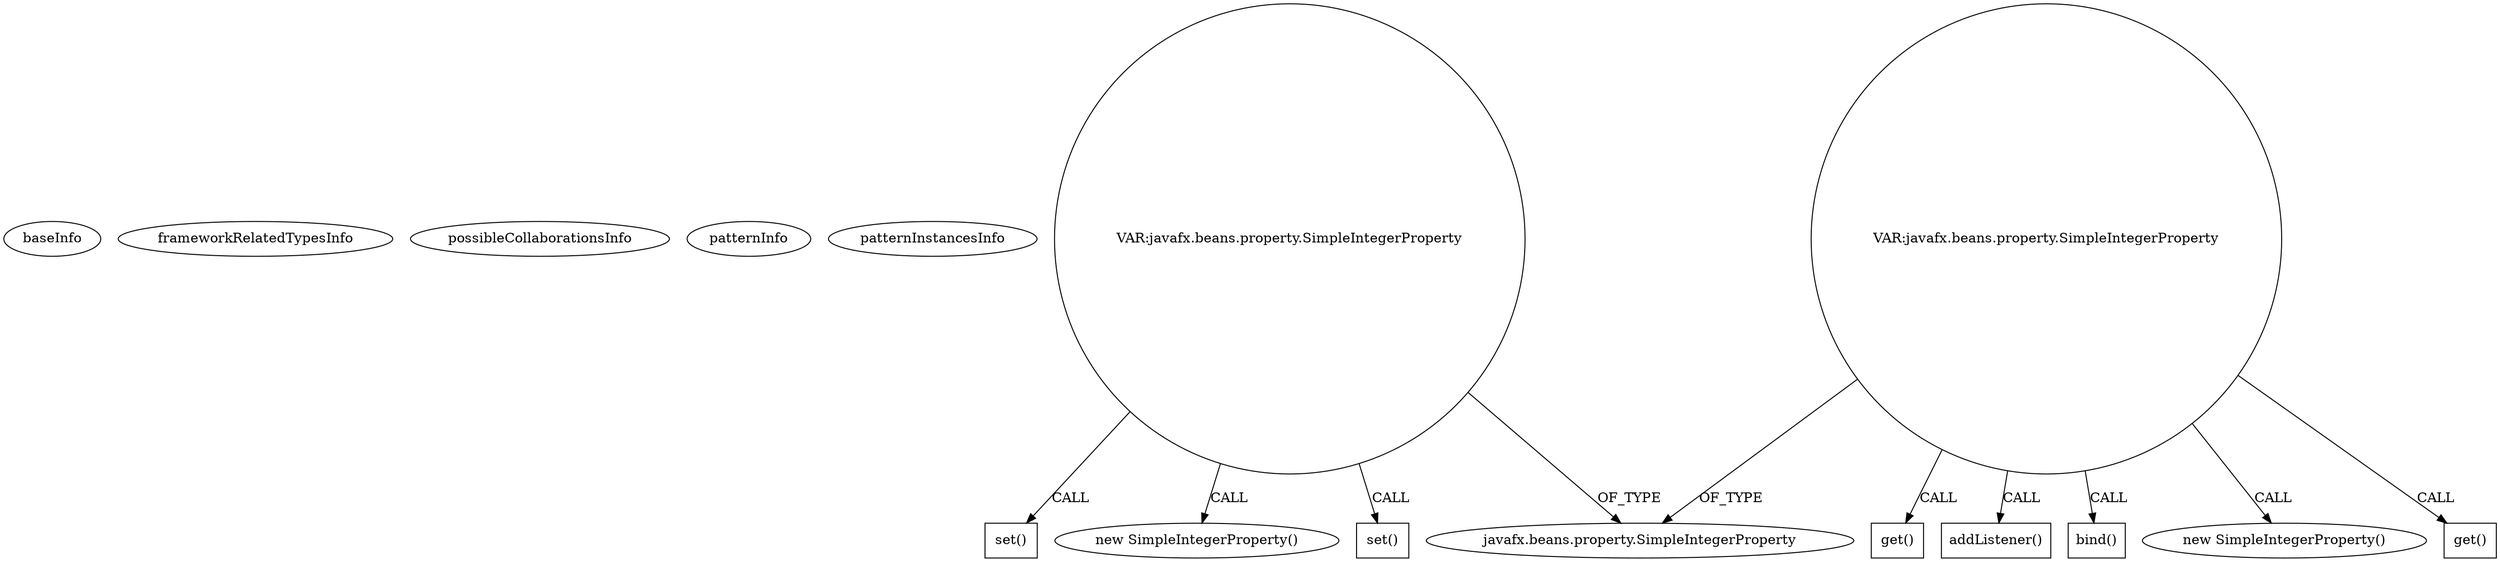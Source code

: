 digraph {
baseInfo[graphId=2901,category="pattern",isAnonymous=false,possibleRelation=false]
frameworkRelatedTypesInfo[]
possibleCollaborationsInfo[]
patternInfo[frequency=2.0,patternRootClient=null]
patternInstancesInfo[0="tomoTaka01-EffectSample~/tomoTaka01-EffectSample/EffectSample-master/src/effectsample/BindDemo.java~void start(javafx.stage.Stage)~4565",1="tomoTaka01-EffectSample~/tomoTaka01-EffectSample/EffectSample-master/src/effectsample/BindDemo.java~BindDemo~4564"]
18[label="javafx.beans.property.SimpleIntegerProperty",vertexType="FRAMEWORK_CLASS_TYPE",isFrameworkType=false]
17[label="VAR:javafx.beans.property.SimpleIntegerProperty",vertexType="VARIABLE_EXPRESION",isFrameworkType=false,shape=circle]
35[label="set()",vertexType="INSIDE_CALL",isFrameworkType=false,shape=box]
33[label="set()",vertexType="INSIDE_CALL",isFrameworkType=false,shape=box]
20[label="VAR:javafx.beans.property.SimpleIntegerProperty",vertexType="VARIABLE_EXPRESION",isFrameworkType=false,shape=circle]
23[label="bind()",vertexType="INSIDE_CALL",isFrameworkType=false,shape=box]
19[label="new SimpleIntegerProperty()",vertexType="CONSTRUCTOR_CALL",isFrameworkType=false]
16[label="new SimpleIntegerProperty()",vertexType="CONSTRUCTOR_CALL",isFrameworkType=false]
31[label="get()",vertexType="INSIDE_CALL",isFrameworkType=false,shape=box]
37[label="get()",vertexType="INSIDE_CALL",isFrameworkType=false,shape=box]
25[label="addListener()",vertexType="INSIDE_CALL",isFrameworkType=false,shape=box]
17->18[label="OF_TYPE"]
20->25[label="CALL"]
20->23[label="CALL"]
17->33[label="CALL"]
20->18[label="OF_TYPE"]
20->37[label="CALL"]
20->31[label="CALL"]
20->19[label="CALL"]
17->35[label="CALL"]
17->16[label="CALL"]
}
